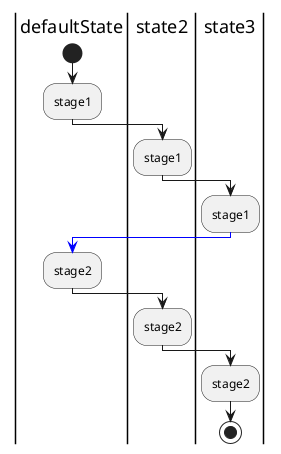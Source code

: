 @startuml

|defaultState|
start
:stage1;
|state2|
:stage1;
|state3|
:stage1;

-[#blue]->

|defaultState|
:stage2;
|state2|
:stage2;
|state3|
:stage2;
stop

@enduml
